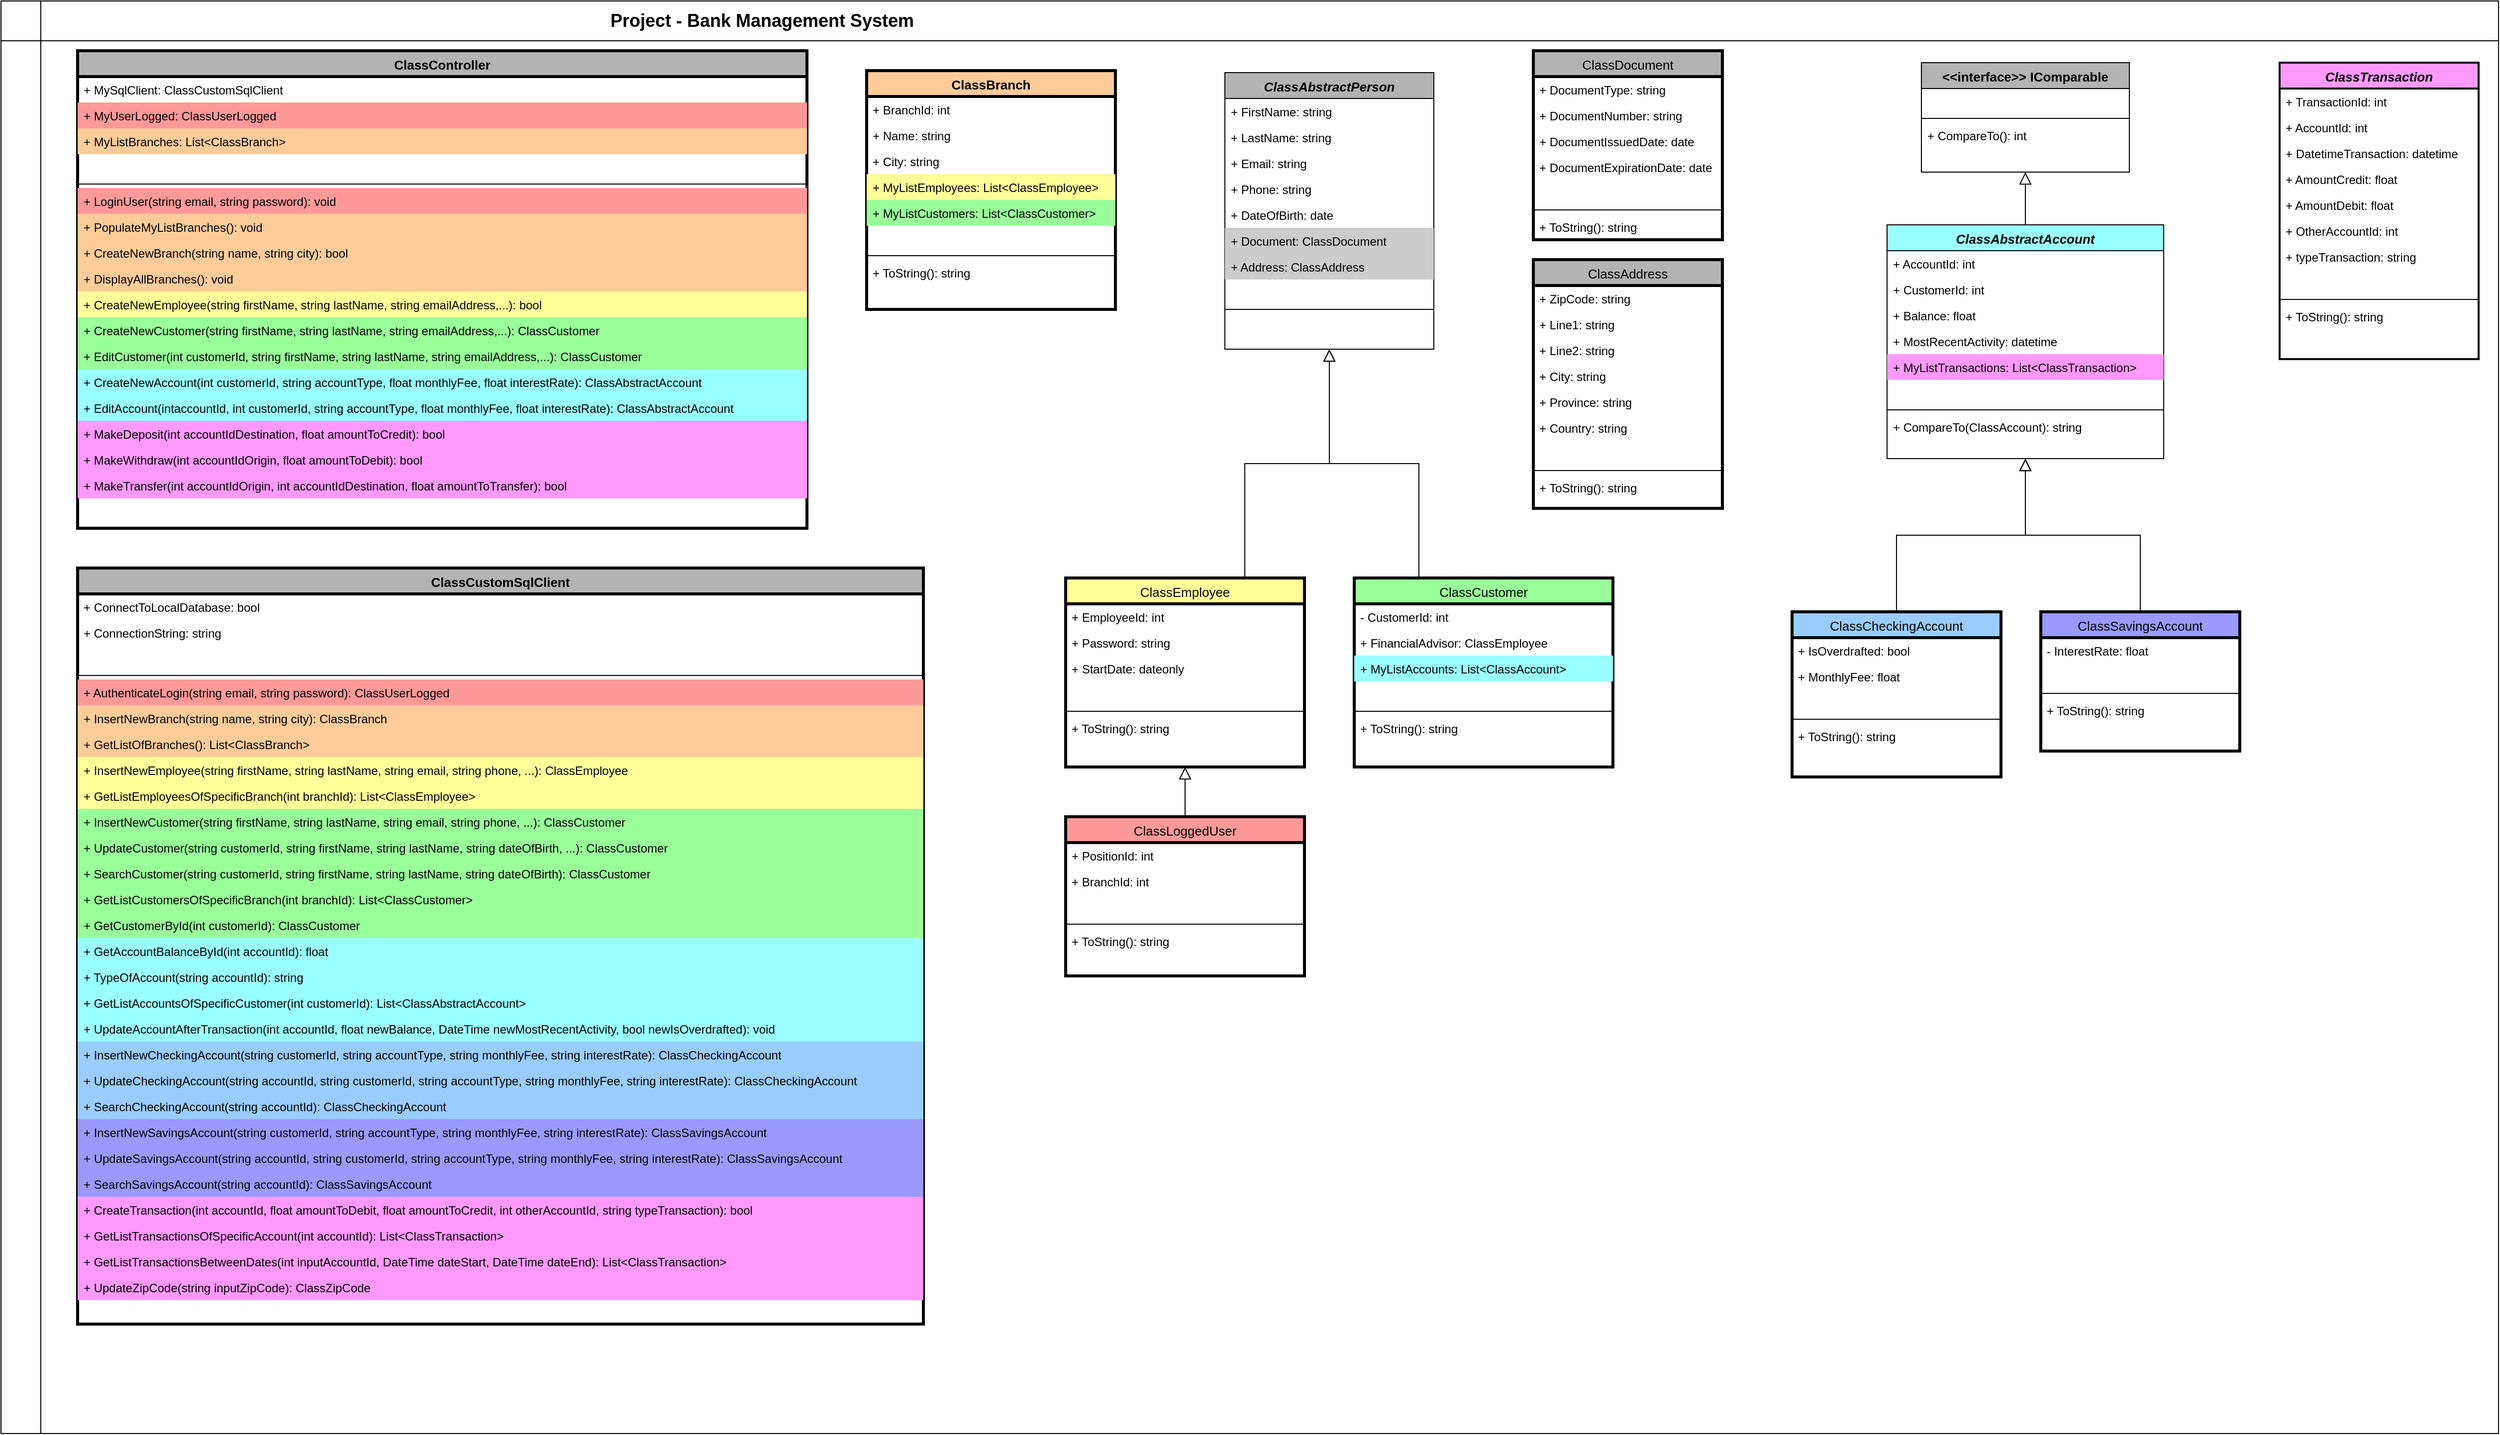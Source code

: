 <mxfile version="21.5.0" type="device">
  <diagram id="C5RBs43oDa-KdzZeNtuy" name="Page-1">
    <mxGraphModel dx="1668" dy="1021" grid="1" gridSize="10" guides="1" tooltips="1" connect="1" arrows="1" fold="1" page="1" pageScale="1" pageWidth="827" pageHeight="1169" math="0" shadow="0">
      <root>
        <mxCell id="WIyWlLk6GJQsqaUBKTNV-0" />
        <mxCell id="WIyWlLk6GJQsqaUBKTNV-1" parent="WIyWlLk6GJQsqaUBKTNV-0" />
        <mxCell id="bWELumP_BHfffEaQlAh1-49" value="" style="shape=internalStorage;whiteSpace=wrap;html=1;backgroundOutline=1;dx=40;dy=40;movable=1;resizable=1;rotatable=1;deletable=1;editable=1;locked=0;connectable=1;" parent="WIyWlLk6GJQsqaUBKTNV-1" vertex="1">
          <mxGeometry x="100" y="60" width="2510" height="1440" as="geometry" />
        </mxCell>
        <mxCell id="bWELumP_BHfffEaQlAh1-0" value="ClassBranch" style="swimlane;fontStyle=1;align=center;verticalAlign=top;childLayout=stackLayout;horizontal=1;startSize=26;horizontalStack=0;resizeParent=1;resizeLast=0;collapsible=1;marginBottom=0;rounded=0;shadow=0;strokeWidth=3;fillColor=#FFCC99;fontSize=13;" parent="WIyWlLk6GJQsqaUBKTNV-1" vertex="1">
          <mxGeometry x="970" y="130" width="250" height="240" as="geometry">
            <mxRectangle x="230" y="140" width="160" height="26" as="alternateBounds" />
          </mxGeometry>
        </mxCell>
        <mxCell id="_OIX7uprU67MnlCqu99Z-2" value="+ BranchId: int" style="text;align=left;verticalAlign=top;spacingLeft=4;spacingRight=4;overflow=hidden;rotatable=0;points=[[0,0.5],[1,0.5]];portConstraint=eastwest;rounded=0;shadow=0;html=0;" parent="bWELumP_BHfffEaQlAh1-0" vertex="1">
          <mxGeometry y="26" width="250" height="26" as="geometry" />
        </mxCell>
        <mxCell id="bWELumP_BHfffEaQlAh1-7" value="+ Name: string" style="text;align=left;verticalAlign=top;spacingLeft=4;spacingRight=4;overflow=hidden;rotatable=0;points=[[0,0.5],[1,0.5]];portConstraint=eastwest;rounded=0;shadow=0;html=0;" parent="bWELumP_BHfffEaQlAh1-0" vertex="1">
          <mxGeometry y="52" width="250" height="26" as="geometry" />
        </mxCell>
        <mxCell id="bWELumP_BHfffEaQlAh1-3" value="+ City: string" style="text;align=left;verticalAlign=top;spacingLeft=4;spacingRight=4;overflow=hidden;rotatable=0;points=[[0,0.5],[1,0.5]];portConstraint=eastwest;rounded=0;shadow=0;html=0;" parent="bWELumP_BHfffEaQlAh1-0" vertex="1">
          <mxGeometry y="78" width="250" height="26" as="geometry" />
        </mxCell>
        <mxCell id="bWELumP_BHfffEaQlAh1-2" value="+ MyListEmployees: List&lt;ClassEmployee&gt;" style="text;align=left;verticalAlign=top;spacingLeft=4;spacingRight=4;overflow=hidden;rotatable=0;points=[[0,0.5],[1,0.5]];portConstraint=eastwest;rounded=0;shadow=0;html=0;fillColor=#FFFF99;" parent="bWELumP_BHfffEaQlAh1-0" vertex="1">
          <mxGeometry y="104" width="250" height="26" as="geometry" />
        </mxCell>
        <mxCell id="bWELumP_BHfffEaQlAh1-1" value="+ MyListCustomers: List&lt;ClassCustomer&gt;" style="text;align=left;verticalAlign=top;spacingLeft=4;spacingRight=4;overflow=hidden;rotatable=0;points=[[0,0.5],[1,0.5]];portConstraint=eastwest;fillColor=#99FF99;" parent="bWELumP_BHfffEaQlAh1-0" vertex="1">
          <mxGeometry y="130" width="250" height="26" as="geometry" />
        </mxCell>
        <mxCell id="j_w2-yclpcb8d9SSP0bC-12" value=" " style="text;align=left;verticalAlign=top;spacingLeft=4;spacingRight=4;overflow=hidden;rotatable=0;points=[[0,0.5],[1,0.5]];portConstraint=eastwest;rounded=0;shadow=0;html=0;" vertex="1" parent="bWELumP_BHfffEaQlAh1-0">
          <mxGeometry y="156" width="250" height="26" as="geometry" />
        </mxCell>
        <mxCell id="bWELumP_BHfffEaQlAh1-4" value="" style="line;html=1;strokeWidth=1;align=left;verticalAlign=middle;spacingTop=-1;spacingLeft=3;spacingRight=3;rotatable=0;labelPosition=right;points=[];portConstraint=eastwest;" parent="bWELumP_BHfffEaQlAh1-0" vertex="1">
          <mxGeometry y="182" width="250" height="8" as="geometry" />
        </mxCell>
        <mxCell id="bWELumP_BHfffEaQlAh1-11" value="+ ToString(): string" style="text;align=left;verticalAlign=top;spacingLeft=4;spacingRight=4;overflow=hidden;rotatable=0;points=[[0,0.5],[1,0.5]];portConstraint=eastwest;" parent="bWELumP_BHfffEaQlAh1-0" vertex="1">
          <mxGeometry y="190" width="250" height="26" as="geometry" />
        </mxCell>
        <mxCell id="bWELumP_BHfffEaQlAh1-12" value="ClassAbstractPerson" style="swimlane;fontStyle=3;align=center;verticalAlign=top;childLayout=stackLayout;horizontal=1;startSize=26;horizontalStack=0;resizeParent=1;resizeLast=0;collapsible=1;marginBottom=0;rounded=0;shadow=0;strokeWidth=1;fillColor=#B3B3B3;fontSize=13;" parent="WIyWlLk6GJQsqaUBKTNV-1" vertex="1">
          <mxGeometry x="1330" y="132" width="210" height="278" as="geometry">
            <mxRectangle x="230" y="140" width="160" height="26" as="alternateBounds" />
          </mxGeometry>
        </mxCell>
        <mxCell id="SCwp3JF2IgFrRKz5RJRV-0" value="+ FirstName: string" style="text;align=left;verticalAlign=top;spacingLeft=4;spacingRight=4;overflow=hidden;rotatable=0;points=[[0,0.5],[1,0.5]];portConstraint=eastwest;rounded=0;shadow=0;html=0;" parent="bWELumP_BHfffEaQlAh1-12" vertex="1">
          <mxGeometry y="26" width="210" height="26" as="geometry" />
        </mxCell>
        <mxCell id="SCwp3JF2IgFrRKz5RJRV-1" value="+ LastName: string" style="text;align=left;verticalAlign=top;spacingLeft=4;spacingRight=4;overflow=hidden;rotatable=0;points=[[0,0.5],[1,0.5]];portConstraint=eastwest;rounded=0;shadow=0;html=0;" parent="bWELumP_BHfffEaQlAh1-12" vertex="1">
          <mxGeometry y="52" width="210" height="26" as="geometry" />
        </mxCell>
        <mxCell id="IxDawxTMTsxduQkfH4O1-29" value="+ Email: string" style="text;align=left;verticalAlign=top;spacingLeft=4;spacingRight=4;overflow=hidden;rotatable=0;points=[[0,0.5],[1,0.5]];portConstraint=eastwest;rounded=0;shadow=0;html=0;" parent="bWELumP_BHfffEaQlAh1-12" vertex="1">
          <mxGeometry y="78" width="210" height="26" as="geometry" />
        </mxCell>
        <mxCell id="SCwp3JF2IgFrRKz5RJRV-6" value="+ Phone: string" style="text;align=left;verticalAlign=top;spacingLeft=4;spacingRight=4;overflow=hidden;rotatable=0;points=[[0,0.5],[1,0.5]];portConstraint=eastwest;rounded=0;shadow=0;html=0;" parent="bWELumP_BHfffEaQlAh1-12" vertex="1">
          <mxGeometry y="104" width="210" height="26" as="geometry" />
        </mxCell>
        <mxCell id="SCwp3JF2IgFrRKz5RJRV-3" value="+ DateOfBirth: date" style="text;align=left;verticalAlign=top;spacingLeft=4;spacingRight=4;overflow=hidden;rotatable=0;points=[[0,0.5],[1,0.5]];portConstraint=eastwest;rounded=0;shadow=0;html=0;" parent="bWELumP_BHfffEaQlAh1-12" vertex="1">
          <mxGeometry y="130" width="210" height="26" as="geometry" />
        </mxCell>
        <mxCell id="SCwp3JF2IgFrRKz5RJRV-2" value="+ Document: ClassDocument" style="text;align=left;verticalAlign=top;spacingLeft=4;spacingRight=4;overflow=hidden;rotatable=0;points=[[0,0.5],[1,0.5]];portConstraint=eastwest;rounded=0;shadow=0;html=0;fillColor=#CCCCCC;" parent="bWELumP_BHfffEaQlAh1-12" vertex="1">
          <mxGeometry y="156" width="210" height="26" as="geometry" />
        </mxCell>
        <mxCell id="SCwp3JF2IgFrRKz5RJRV-4" value="+ Address: ClassAddress" style="text;align=left;verticalAlign=top;spacingLeft=4;spacingRight=4;overflow=hidden;rotatable=0;points=[[0,0.5],[1,0.5]];portConstraint=eastwest;rounded=0;shadow=0;html=0;fillColor=#CCCCCC;" parent="bWELumP_BHfffEaQlAh1-12" vertex="1">
          <mxGeometry y="182" width="210" height="26" as="geometry" />
        </mxCell>
        <mxCell id="j_w2-yclpcb8d9SSP0bC-13" value=" " style="text;align=left;verticalAlign=top;spacingLeft=4;spacingRight=4;overflow=hidden;rotatable=0;points=[[0,0.5],[1,0.5]];portConstraint=eastwest;rounded=0;shadow=0;html=0;" vertex="1" parent="bWELumP_BHfffEaQlAh1-12">
          <mxGeometry y="208" width="210" height="26" as="geometry" />
        </mxCell>
        <mxCell id="bWELumP_BHfffEaQlAh1-17" value="" style="line;html=1;strokeWidth=1;align=left;verticalAlign=middle;spacingTop=-1;spacingLeft=3;spacingRight=3;rotatable=0;labelPosition=right;points=[];portConstraint=eastwest;" parent="bWELumP_BHfffEaQlAh1-12" vertex="1">
          <mxGeometry y="234" width="210" height="8" as="geometry" />
        </mxCell>
        <mxCell id="bWELumP_BHfffEaQlAh1-23" value="ClassController" style="swimlane;fontStyle=1;align=center;verticalAlign=top;childLayout=stackLayout;horizontal=1;startSize=26;horizontalStack=0;resizeParent=1;resizeLast=0;collapsible=1;marginBottom=0;rounded=0;shadow=0;strokeWidth=3;fillColor=#B3B3B3;fontSize=13;" parent="WIyWlLk6GJQsqaUBKTNV-1" vertex="1">
          <mxGeometry x="177" y="110" width="733" height="480" as="geometry">
            <mxRectangle x="230" y="140" width="160" height="26" as="alternateBounds" />
          </mxGeometry>
        </mxCell>
        <mxCell id="IxDawxTMTsxduQkfH4O1-27" value="+ MySqlClient: ClassCustomSqlClient " style="text;align=left;verticalAlign=top;spacingLeft=4;spacingRight=4;overflow=hidden;rotatable=0;points=[[0,0.5],[1,0.5]];portConstraint=eastwest;rounded=0;shadow=0;html=0;" parent="bWELumP_BHfffEaQlAh1-23" vertex="1">
          <mxGeometry y="26" width="733" height="26" as="geometry" />
        </mxCell>
        <mxCell id="P_RWplNVgwr7PQFw1oM7-15" value="+ MyUserLogged: ClassUserLogged" style="text;align=left;verticalAlign=top;spacingLeft=4;spacingRight=4;overflow=hidden;rotatable=0;points=[[0,0.5],[1,0.5]];portConstraint=eastwest;rounded=0;shadow=0;html=0;fillColor=#FF9999;" parent="bWELumP_BHfffEaQlAh1-23" vertex="1">
          <mxGeometry y="52" width="733" height="26" as="geometry" />
        </mxCell>
        <mxCell id="bWELumP_BHfffEaQlAh1-25" value="+ MyListBranches: List&lt;ClassBranch&gt;" style="text;align=left;verticalAlign=top;spacingLeft=4;spacingRight=4;overflow=hidden;rotatable=0;points=[[0,0.5],[1,0.5]];portConstraint=eastwest;rounded=0;shadow=0;html=0;fillColor=#FFCC99;" parent="bWELumP_BHfffEaQlAh1-23" vertex="1">
          <mxGeometry y="78" width="733" height="26" as="geometry" />
        </mxCell>
        <mxCell id="j_w2-yclpcb8d9SSP0bC-10" value=" " style="text;align=left;verticalAlign=top;spacingLeft=4;spacingRight=4;overflow=hidden;rotatable=0;points=[[0,0.5],[1,0.5]];portConstraint=eastwest;rounded=0;shadow=0;html=0;" vertex="1" parent="bWELumP_BHfffEaQlAh1-23">
          <mxGeometry y="104" width="733" height="26" as="geometry" />
        </mxCell>
        <mxCell id="bWELumP_BHfffEaQlAh1-26" value="" style="line;html=1;strokeWidth=1;align=left;verticalAlign=middle;spacingTop=-1;spacingLeft=3;spacingRight=3;rotatable=0;labelPosition=right;points=[];portConstraint=eastwest;" parent="bWELumP_BHfffEaQlAh1-23" vertex="1">
          <mxGeometry y="130" width="733" height="8" as="geometry" />
        </mxCell>
        <mxCell id="P_RWplNVgwr7PQFw1oM7-16" value="+ LoginUser(string email, string password): void" style="text;align=left;verticalAlign=top;spacingLeft=4;spacingRight=4;overflow=hidden;rotatable=0;points=[[0,0.5],[1,0.5]];portConstraint=eastwest;rounded=0;shadow=0;html=0;fillColor=#FF9999;" parent="bWELumP_BHfffEaQlAh1-23" vertex="1">
          <mxGeometry y="138" width="733" height="26" as="geometry" />
        </mxCell>
        <mxCell id="tEGWV4L5k7gkgiE-7W8W-2" value="+ PopulateMyListBranches(): void" style="text;align=left;verticalAlign=top;spacingLeft=4;spacingRight=4;overflow=hidden;rotatable=0;points=[[0,0.5],[1,0.5]];portConstraint=eastwest;rounded=0;shadow=0;html=0;fillColor=#FFCC99;" parent="bWELumP_BHfffEaQlAh1-23" vertex="1">
          <mxGeometry y="164" width="733" height="26" as="geometry" />
        </mxCell>
        <mxCell id="7AFvBBdns0E0zydLUYi4-0" value="+ CreateNewBranch(string name, string city): bool" style="text;align=left;verticalAlign=top;spacingLeft=4;spacingRight=4;overflow=hidden;rotatable=0;points=[[0,0.5],[1,0.5]];portConstraint=eastwest;rounded=0;shadow=0;html=0;fillColor=#FFCC99;" parent="bWELumP_BHfffEaQlAh1-23" vertex="1">
          <mxGeometry y="190" width="733" height="26" as="geometry" />
        </mxCell>
        <mxCell id="P_RWplNVgwr7PQFw1oM7-17" value="+ DisplayAllBranches(): void" style="text;align=left;verticalAlign=top;spacingLeft=4;spacingRight=4;overflow=hidden;rotatable=0;points=[[0,0.5],[1,0.5]];portConstraint=eastwest;rounded=0;shadow=0;html=0;fillColor=#FFCC99;" parent="bWELumP_BHfffEaQlAh1-23" vertex="1">
          <mxGeometry y="216" width="733" height="26" as="geometry" />
        </mxCell>
        <mxCell id="j_w2-yclpcb8d9SSP0bC-6" value="+ CreateNewEmployee(string firstName, string lastName, string emailAddress,...): bool" style="text;align=left;verticalAlign=top;spacingLeft=4;spacingRight=4;overflow=hidden;rotatable=0;points=[[0,0.5],[1,0.5]];portConstraint=eastwest;rounded=0;shadow=0;html=0;fillColor=#FFFF99;" vertex="1" parent="bWELumP_BHfffEaQlAh1-23">
          <mxGeometry y="242" width="733" height="26" as="geometry" />
        </mxCell>
        <mxCell id="j_w2-yclpcb8d9SSP0bC-7" value="+ CreateNewCustomer(string firstName, string lastName, string emailAddress,...): ClassCustomer" style="text;align=left;verticalAlign=top;spacingLeft=4;spacingRight=4;overflow=hidden;rotatable=0;points=[[0,0.5],[1,0.5]];portConstraint=eastwest;rounded=0;shadow=0;html=0;fillColor=#99FF99;" vertex="1" parent="bWELumP_BHfffEaQlAh1-23">
          <mxGeometry y="268" width="733" height="26" as="geometry" />
        </mxCell>
        <mxCell id="j_w2-yclpcb8d9SSP0bC-8" value="+ EditCustomer(int customerId, string firstName, string lastName, string emailAddress,...): ClassCustomer" style="text;align=left;verticalAlign=top;spacingLeft=4;spacingRight=4;overflow=hidden;rotatable=0;points=[[0,0.5],[1,0.5]];portConstraint=eastwest;rounded=0;shadow=0;html=0;fillColor=#99FF99;" vertex="1" parent="bWELumP_BHfffEaQlAh1-23">
          <mxGeometry y="294" width="733" height="26" as="geometry" />
        </mxCell>
        <mxCell id="j_w2-yclpcb8d9SSP0bC-1" value="+ CreateNewAccount(int customerId, string accountType, float monthlyFee, float interestRate): ClassAbstractAccount" style="text;align=left;verticalAlign=top;spacingLeft=4;spacingRight=4;overflow=hidden;rotatable=0;points=[[0,0.5],[1,0.5]];portConstraint=eastwest;rounded=0;shadow=0;html=0;fillColor=#99FFFF;" vertex="1" parent="bWELumP_BHfffEaQlAh1-23">
          <mxGeometry y="320" width="733" height="26" as="geometry" />
        </mxCell>
        <mxCell id="j_w2-yclpcb8d9SSP0bC-9" value="+ EditAccount(intaccountId, int customerId, string accountType, float monthlyFee, float interestRate): ClassAbstractAccount" style="text;align=left;verticalAlign=top;spacingLeft=4;spacingRight=4;overflow=hidden;rotatable=0;points=[[0,0.5],[1,0.5]];portConstraint=eastwest;rounded=0;shadow=0;html=0;fillColor=#99FFFF;" vertex="1" parent="bWELumP_BHfffEaQlAh1-23">
          <mxGeometry y="346" width="733" height="26" as="geometry" />
        </mxCell>
        <mxCell id="P_RWplNVgwr7PQFw1oM7-18" value="+ MakeDeposit(int accountIdDestination, float amountToCredit): bool" style="text;align=left;verticalAlign=top;spacingLeft=4;spacingRight=4;overflow=hidden;rotatable=0;points=[[0,0.5],[1,0.5]];portConstraint=eastwest;rounded=0;shadow=0;html=0;fillColor=#FF99FF;" parent="bWELumP_BHfffEaQlAh1-23" vertex="1">
          <mxGeometry y="372" width="733" height="26" as="geometry" />
        </mxCell>
        <mxCell id="P_RWplNVgwr7PQFw1oM7-19" value="+ MakeWithdraw(int accountIdOrigin, float amountToDebit): bool" style="text;align=left;verticalAlign=top;spacingLeft=4;spacingRight=4;overflow=hidden;rotatable=0;points=[[0,0.5],[1,0.5]];portConstraint=eastwest;rounded=0;shadow=0;html=0;fillColor=#FF99FF;" parent="bWELumP_BHfffEaQlAh1-23" vertex="1">
          <mxGeometry y="398" width="733" height="26" as="geometry" />
        </mxCell>
        <mxCell id="P_RWplNVgwr7PQFw1oM7-20" value="+ MakeTransfer(int accountIdOrigin, int accountIdDestination, float amountToTransfer): bool" style="text;align=left;verticalAlign=top;spacingLeft=4;spacingRight=4;overflow=hidden;rotatable=0;points=[[0,0.5],[1,0.5]];portConstraint=eastwest;rounded=0;shadow=0;html=0;fillColor=#FF99FF;" parent="bWELumP_BHfffEaQlAh1-23" vertex="1">
          <mxGeometry y="424" width="733" height="26" as="geometry" />
        </mxCell>
        <mxCell id="bWELumP_BHfffEaQlAh1-38" value="ClassCustomer" style="swimlane;fontStyle=0;align=center;verticalAlign=top;childLayout=stackLayout;horizontal=1;startSize=26;horizontalStack=0;resizeParent=1;resizeLast=0;collapsible=1;marginBottom=0;rounded=0;shadow=0;strokeWidth=3;fillColor=#99FF99;fontSize=13;" parent="WIyWlLk6GJQsqaUBKTNV-1" vertex="1">
          <mxGeometry x="1460" y="640" width="260" height="190" as="geometry">
            <mxRectangle x="130" y="380" width="160" height="26" as="alternateBounds" />
          </mxGeometry>
        </mxCell>
        <mxCell id="bWELumP_BHfffEaQlAh1-40" value="- CustomerId: int" style="text;align=left;verticalAlign=top;spacingLeft=4;spacingRight=4;overflow=hidden;rotatable=0;points=[[0,0.5],[1,0.5]];portConstraint=eastwest;rounded=0;shadow=0;html=0;" parent="bWELumP_BHfffEaQlAh1-38" vertex="1">
          <mxGeometry y="26" width="260" height="26" as="geometry" />
        </mxCell>
        <mxCell id="IxDawxTMTsxduQkfH4O1-41" value="+ FinancialAdvisor: ClassEmployee" style="text;align=left;verticalAlign=top;spacingLeft=4;spacingRight=4;overflow=hidden;rotatable=0;points=[[0,0.5],[1,0.5]];portConstraint=eastwest;rounded=0;shadow=0;html=0;" parent="bWELumP_BHfffEaQlAh1-38" vertex="1">
          <mxGeometry y="52" width="260" height="26" as="geometry" />
        </mxCell>
        <mxCell id="IxDawxTMTsxduQkfH4O1-26" value="+ MyListAccounts: List&lt;ClassAccount&gt;" style="text;align=left;verticalAlign=top;spacingLeft=4;spacingRight=4;overflow=hidden;rotatable=0;points=[[0,0.5],[1,0.5]];portConstraint=eastwest;rounded=0;shadow=0;html=0;fillColor=#99FFFF;" parent="bWELumP_BHfffEaQlAh1-38" vertex="1">
          <mxGeometry y="78" width="260" height="26" as="geometry" />
        </mxCell>
        <mxCell id="j_w2-yclpcb8d9SSP0bC-16" value=" " style="text;align=left;verticalAlign=top;spacingLeft=4;spacingRight=4;overflow=hidden;rotatable=0;points=[[0,0.5],[1,0.5]];portConstraint=eastwest;rounded=0;shadow=0;html=0;" vertex="1" parent="bWELumP_BHfffEaQlAh1-38">
          <mxGeometry y="104" width="260" height="26" as="geometry" />
        </mxCell>
        <mxCell id="bWELumP_BHfffEaQlAh1-41" value="" style="line;html=1;strokeWidth=1;align=left;verticalAlign=middle;spacingTop=-1;spacingLeft=3;spacingRight=3;rotatable=0;labelPosition=right;points=[];portConstraint=eastwest;" parent="bWELumP_BHfffEaQlAh1-38" vertex="1">
          <mxGeometry y="130" width="260" height="8" as="geometry" />
        </mxCell>
        <mxCell id="_OIX7uprU67MnlCqu99Z-14" value="+ ToString(): string" style="text;align=left;verticalAlign=top;spacingLeft=4;spacingRight=4;overflow=hidden;rotatable=0;points=[[0,0.5],[1,0.5]];portConstraint=eastwest;" parent="bWELumP_BHfffEaQlAh1-38" vertex="1">
          <mxGeometry y="138" width="260" height="26" as="geometry" />
        </mxCell>
        <mxCell id="bWELumP_BHfffEaQlAh1-44" value="" style="endArrow=block;endSize=10;endFill=0;shadow=0;strokeWidth=1;rounded=0;edgeStyle=elbowEdgeStyle;elbow=vertical;exitX=0.25;exitY=0;exitDx=0;exitDy=0;" parent="WIyWlLk6GJQsqaUBKTNV-1" source="bWELumP_BHfffEaQlAh1-38" target="bWELumP_BHfffEaQlAh1-12" edge="1">
          <mxGeometry width="160" relative="1" as="geometry">
            <mxPoint x="1200" y="261" as="sourcePoint" />
            <mxPoint x="1315" y="440" as="targetPoint" />
          </mxGeometry>
        </mxCell>
        <mxCell id="bWELumP_BHfffEaQlAh1-45" value="ClassEmployee" style="swimlane;fontStyle=0;align=center;verticalAlign=top;childLayout=stackLayout;horizontal=1;startSize=26;horizontalStack=0;resizeParent=1;resizeLast=0;collapsible=1;marginBottom=0;rounded=0;shadow=0;strokeWidth=3;fillColor=#FFFF99;fontSize=13;" parent="WIyWlLk6GJQsqaUBKTNV-1" vertex="1">
          <mxGeometry x="1170" y="640" width="240" height="190" as="geometry">
            <mxRectangle x="340" y="380" width="170" height="26" as="alternateBounds" />
          </mxGeometry>
        </mxCell>
        <mxCell id="bWELumP_BHfffEaQlAh1-46" value="+ EmployeeId: int" style="text;align=left;verticalAlign=top;spacingLeft=4;spacingRight=4;overflow=hidden;rotatable=0;points=[[0,0.5],[1,0.5]];portConstraint=eastwest;" parent="bWELumP_BHfffEaQlAh1-45" vertex="1">
          <mxGeometry y="26" width="240" height="26" as="geometry" />
        </mxCell>
        <mxCell id="IxDawxTMTsxduQkfH4O1-28" value="+ Password: string" style="text;align=left;verticalAlign=top;spacingLeft=4;spacingRight=4;overflow=hidden;rotatable=0;points=[[0,0.5],[1,0.5]];portConstraint=eastwest;rounded=0;shadow=0;html=0;" parent="bWELumP_BHfffEaQlAh1-45" vertex="1">
          <mxGeometry y="52" width="240" height="26" as="geometry" />
        </mxCell>
        <mxCell id="IxDawxTMTsxduQkfH4O1-1" value="+ StartDate: dateonly" style="text;align=left;verticalAlign=top;spacingLeft=4;spacingRight=4;overflow=hidden;rotatable=0;points=[[0,0.5],[1,0.5]];portConstraint=eastwest;" parent="bWELumP_BHfffEaQlAh1-45" vertex="1">
          <mxGeometry y="78" width="240" height="26" as="geometry" />
        </mxCell>
        <mxCell id="j_w2-yclpcb8d9SSP0bC-14" value=" " style="text;align=left;verticalAlign=top;spacingLeft=4;spacingRight=4;overflow=hidden;rotatable=0;points=[[0,0.5],[1,0.5]];portConstraint=eastwest;" vertex="1" parent="bWELumP_BHfffEaQlAh1-45">
          <mxGeometry y="104" width="240" height="26" as="geometry" />
        </mxCell>
        <mxCell id="bWELumP_BHfffEaQlAh1-47" value="" style="line;html=1;strokeWidth=1;align=left;verticalAlign=middle;spacingTop=-1;spacingLeft=3;spacingRight=3;rotatable=0;labelPosition=right;points=[];portConstraint=eastwest;" parent="bWELumP_BHfffEaQlAh1-45" vertex="1">
          <mxGeometry y="130" width="240" height="8" as="geometry" />
        </mxCell>
        <mxCell id="_OIX7uprU67MnlCqu99Z-16" value="+ ToString(): string" style="text;align=left;verticalAlign=top;spacingLeft=4;spacingRight=4;overflow=hidden;rotatable=0;points=[[0,0.5],[1,0.5]];portConstraint=eastwest;" parent="bWELumP_BHfffEaQlAh1-45" vertex="1">
          <mxGeometry y="138" width="240" height="26" as="geometry" />
        </mxCell>
        <mxCell id="bWELumP_BHfffEaQlAh1-48" value="" style="endArrow=block;endSize=10;endFill=0;shadow=0;strokeWidth=1;rounded=0;edgeStyle=elbowEdgeStyle;elbow=vertical;exitX=0.75;exitY=0;exitDx=0;exitDy=0;" parent="WIyWlLk6GJQsqaUBKTNV-1" source="bWELumP_BHfffEaQlAh1-45" target="bWELumP_BHfffEaQlAh1-12" edge="1">
          <mxGeometry width="160" relative="1" as="geometry">
            <mxPoint x="1210" y="431" as="sourcePoint" />
            <mxPoint x="1315" y="440" as="targetPoint" />
          </mxGeometry>
        </mxCell>
        <mxCell id="_OIX7uprU67MnlCqu99Z-0" value="&lt;b style=&quot;&quot;&gt;&lt;font style=&quot;font-size: 18px;&quot;&gt;Project - Bank Management System&lt;/font&gt;&lt;/b&gt;" style="text;strokeColor=none;align=center;fillColor=none;html=1;verticalAlign=middle;whiteSpace=wrap;rounded=0;fontSize=16;" parent="WIyWlLk6GJQsqaUBKTNV-1" vertex="1">
          <mxGeometry x="670" y="70" width="390" height="20" as="geometry" />
        </mxCell>
        <mxCell id="IxDawxTMTsxduQkfH4O1-3" value="ClassAbstractAccount" style="swimlane;fontStyle=3;align=center;verticalAlign=top;childLayout=stackLayout;horizontal=1;startSize=26;horizontalStack=0;resizeParent=1;resizeLast=0;collapsible=1;marginBottom=0;rounded=0;shadow=0;strokeWidth=1;fillColor=#99FFFF;fontSize=13;" parent="WIyWlLk6GJQsqaUBKTNV-1" vertex="1">
          <mxGeometry x="1995.5" y="285" width="278" height="235" as="geometry">
            <mxRectangle x="230" y="140" width="160" height="26" as="alternateBounds" />
          </mxGeometry>
        </mxCell>
        <mxCell id="IxDawxTMTsxduQkfH4O1-4" value="+ AccountId: int" style="text;align=left;verticalAlign=top;spacingLeft=4;spacingRight=4;overflow=hidden;rotatable=0;points=[[0,0.5],[1,0.5]];portConstraint=eastwest;" parent="IxDawxTMTsxduQkfH4O1-3" vertex="1">
          <mxGeometry y="26" width="278" height="26" as="geometry" />
        </mxCell>
        <mxCell id="P_RWplNVgwr7PQFw1oM7-4" value="+ CustomerId: int" style="text;align=left;verticalAlign=top;spacingLeft=4;spacingRight=4;overflow=hidden;rotatable=0;points=[[0,0.5],[1,0.5]];portConstraint=eastwest;" parent="IxDawxTMTsxduQkfH4O1-3" vertex="1">
          <mxGeometry y="52" width="278" height="26" as="geometry" />
        </mxCell>
        <mxCell id="IxDawxTMTsxduQkfH4O1-5" value="+ Balance: float" style="text;align=left;verticalAlign=top;spacingLeft=4;spacingRight=4;overflow=hidden;rotatable=0;points=[[0,0.5],[1,0.5]];portConstraint=eastwest;rounded=0;shadow=0;html=0;" parent="IxDawxTMTsxduQkfH4O1-3" vertex="1">
          <mxGeometry y="78" width="278" height="26" as="geometry" />
        </mxCell>
        <mxCell id="IxDawxTMTsxduQkfH4O1-6" value="+ MostRecentActivity: datetime" style="text;align=left;verticalAlign=top;spacingLeft=4;spacingRight=4;overflow=hidden;rotatable=0;points=[[0,0.5],[1,0.5]];portConstraint=eastwest;rounded=0;shadow=0;html=0;" parent="IxDawxTMTsxduQkfH4O1-3" vertex="1">
          <mxGeometry y="104" width="278" height="26" as="geometry" />
        </mxCell>
        <mxCell id="IxDawxTMTsxduQkfH4O1-67" value="+ MyListTransactions: List&lt;ClassTransaction&gt;" style="text;align=left;verticalAlign=top;spacingLeft=4;spacingRight=4;overflow=hidden;rotatable=0;points=[[0,0.5],[1,0.5]];portConstraint=eastwest;rounded=0;shadow=0;html=0;fillColor=#FF99FF;" parent="IxDawxTMTsxduQkfH4O1-3" vertex="1">
          <mxGeometry y="130" width="278" height="26" as="geometry" />
        </mxCell>
        <mxCell id="j_w2-yclpcb8d9SSP0bC-19" value=" " style="text;align=left;verticalAlign=top;spacingLeft=4;spacingRight=4;overflow=hidden;rotatable=0;points=[[0,0.5],[1,0.5]];portConstraint=eastwest;rounded=0;shadow=0;html=0;" vertex="1" parent="IxDawxTMTsxduQkfH4O1-3">
          <mxGeometry y="156" width="278" height="26" as="geometry" />
        </mxCell>
        <mxCell id="IxDawxTMTsxduQkfH4O1-7" value="" style="line;html=1;strokeWidth=1;align=left;verticalAlign=middle;spacingTop=-1;spacingLeft=3;spacingRight=3;rotatable=0;labelPosition=right;points=[];portConstraint=eastwest;" parent="IxDawxTMTsxduQkfH4O1-3" vertex="1">
          <mxGeometry y="182" width="278" height="8" as="geometry" />
        </mxCell>
        <mxCell id="IxDawxTMTsxduQkfH4O1-8" value="+ CompareTo(ClassAccount): string" style="text;align=left;verticalAlign=top;spacingLeft=4;spacingRight=4;overflow=hidden;rotatable=0;points=[[0,0.5],[1,0.5]];portConstraint=eastwest;" parent="IxDawxTMTsxduQkfH4O1-3" vertex="1">
          <mxGeometry y="190" width="278" height="26" as="geometry" />
        </mxCell>
        <mxCell id="IxDawxTMTsxduQkfH4O1-9" value="ClassCheckingAccount" style="swimlane;fontStyle=0;align=center;verticalAlign=top;childLayout=stackLayout;horizontal=1;startSize=26;horizontalStack=0;resizeParent=1;resizeLast=0;collapsible=1;marginBottom=0;rounded=0;shadow=0;strokeWidth=3;fillColor=#99CCFF;fontSize=13;" parent="WIyWlLk6GJQsqaUBKTNV-1" vertex="1">
          <mxGeometry x="1900" y="674" width="210" height="166" as="geometry">
            <mxRectangle x="130" y="380" width="160" height="26" as="alternateBounds" />
          </mxGeometry>
        </mxCell>
        <mxCell id="IxDawxTMTsxduQkfH4O1-10" value="+ IsOverdrafted: bool" style="text;align=left;verticalAlign=top;spacingLeft=4;spacingRight=4;overflow=hidden;rotatable=0;points=[[0,0.5],[1,0.5]];portConstraint=eastwest;rounded=0;shadow=0;html=0;" parent="IxDawxTMTsxduQkfH4O1-9" vertex="1">
          <mxGeometry y="26" width="210" height="26" as="geometry" />
        </mxCell>
        <mxCell id="P_RWplNVgwr7PQFw1oM7-3" value="+ MonthlyFee: float" style="text;align=left;verticalAlign=top;spacingLeft=4;spacingRight=4;overflow=hidden;rotatable=0;points=[[0,0.5],[1,0.5]];portConstraint=eastwest;rounded=0;shadow=0;html=0;" parent="IxDawxTMTsxduQkfH4O1-9" vertex="1">
          <mxGeometry y="52" width="210" height="26" as="geometry" />
        </mxCell>
        <mxCell id="j_w2-yclpcb8d9SSP0bC-20" value=" " style="text;align=left;verticalAlign=top;spacingLeft=4;spacingRight=4;overflow=hidden;rotatable=0;points=[[0,0.5],[1,0.5]];portConstraint=eastwest;rounded=0;shadow=0;html=0;" vertex="1" parent="IxDawxTMTsxduQkfH4O1-9">
          <mxGeometry y="78" width="210" height="26" as="geometry" />
        </mxCell>
        <mxCell id="IxDawxTMTsxduQkfH4O1-11" value="" style="line;html=1;strokeWidth=1;align=left;verticalAlign=middle;spacingTop=-1;spacingLeft=3;spacingRight=3;rotatable=0;labelPosition=right;points=[];portConstraint=eastwest;" parent="IxDawxTMTsxduQkfH4O1-9" vertex="1">
          <mxGeometry y="104" width="210" height="8" as="geometry" />
        </mxCell>
        <mxCell id="IxDawxTMTsxduQkfH4O1-71" value="+ ToString(): string" style="text;align=left;verticalAlign=top;spacingLeft=4;spacingRight=4;overflow=hidden;rotatable=0;points=[[0,0.5],[1,0.5]];portConstraint=eastwest;" parent="IxDawxTMTsxduQkfH4O1-9" vertex="1">
          <mxGeometry y="112" width="210" height="26" as="geometry" />
        </mxCell>
        <mxCell id="IxDawxTMTsxduQkfH4O1-13" value="" style="endArrow=block;endSize=10;endFill=0;shadow=0;strokeWidth=1;rounded=0;edgeStyle=elbowEdgeStyle;elbow=vertical;entryX=0.5;entryY=1;entryDx=0;entryDy=0;" parent="WIyWlLk6GJQsqaUBKTNV-1" source="IxDawxTMTsxduQkfH4O1-9" target="IxDawxTMTsxduQkfH4O1-3" edge="1">
          <mxGeometry width="160" relative="1" as="geometry">
            <mxPoint x="1752" y="369" as="sourcePoint" />
            <mxPoint x="1872" y="494" as="targetPoint" />
          </mxGeometry>
        </mxCell>
        <mxCell id="IxDawxTMTsxduQkfH4O1-14" value="ClassSavingsAccount" style="swimlane;fontStyle=0;align=center;verticalAlign=top;childLayout=stackLayout;horizontal=1;startSize=26;horizontalStack=0;resizeParent=1;resizeLast=0;collapsible=1;marginBottom=0;rounded=0;shadow=0;strokeWidth=3;fillColor=#9999FF;fontSize=13;" parent="WIyWlLk6GJQsqaUBKTNV-1" vertex="1">
          <mxGeometry x="2150" y="674" width="200" height="140" as="geometry">
            <mxRectangle x="340" y="380" width="170" height="26" as="alternateBounds" />
          </mxGeometry>
        </mxCell>
        <mxCell id="IxDawxTMTsxduQkfH4O1-15" value="- InterestRate: float" style="text;align=left;verticalAlign=top;spacingLeft=4;spacingRight=4;overflow=hidden;rotatable=0;points=[[0,0.5],[1,0.5]];portConstraint=eastwest;" parent="IxDawxTMTsxduQkfH4O1-14" vertex="1">
          <mxGeometry y="26" width="200" height="26" as="geometry" />
        </mxCell>
        <mxCell id="j_w2-yclpcb8d9SSP0bC-21" value=" " style="text;align=left;verticalAlign=top;spacingLeft=4;spacingRight=4;overflow=hidden;rotatable=0;points=[[0,0.5],[1,0.5]];portConstraint=eastwest;" vertex="1" parent="IxDawxTMTsxduQkfH4O1-14">
          <mxGeometry y="52" width="200" height="26" as="geometry" />
        </mxCell>
        <mxCell id="IxDawxTMTsxduQkfH4O1-18" value="" style="line;html=1;strokeWidth=1;align=left;verticalAlign=middle;spacingTop=-1;spacingLeft=3;spacingRight=3;rotatable=0;labelPosition=right;points=[];portConstraint=eastwest;" parent="IxDawxTMTsxduQkfH4O1-14" vertex="1">
          <mxGeometry y="78" width="200" height="8" as="geometry" />
        </mxCell>
        <mxCell id="IxDawxTMTsxduQkfH4O1-19" value="+ ToString(): string" style="text;align=left;verticalAlign=top;spacingLeft=4;spacingRight=4;overflow=hidden;rotatable=0;points=[[0,0.5],[1,0.5]];portConstraint=eastwest;" parent="IxDawxTMTsxduQkfH4O1-14" vertex="1">
          <mxGeometry y="86" width="200" height="26" as="geometry" />
        </mxCell>
        <mxCell id="IxDawxTMTsxduQkfH4O1-20" value="" style="endArrow=block;endSize=10;endFill=0;shadow=0;strokeWidth=1;rounded=0;edgeStyle=elbowEdgeStyle;elbow=vertical;entryX=0.5;entryY=1;entryDx=0;entryDy=0;" parent="WIyWlLk6GJQsqaUBKTNV-1" source="IxDawxTMTsxduQkfH4O1-14" target="IxDawxTMTsxduQkfH4O1-3" edge="1">
          <mxGeometry width="160" relative="1" as="geometry">
            <mxPoint x="1762" y="539" as="sourcePoint" />
            <mxPoint x="1872" y="484" as="targetPoint" />
          </mxGeometry>
        </mxCell>
        <mxCell id="IxDawxTMTsxduQkfH4O1-21" value="&lt;&lt;interface&gt;&gt; IComparable" style="swimlane;fontStyle=1;align=center;verticalAlign=top;childLayout=stackLayout;horizontal=1;startSize=26;horizontalStack=0;resizeParent=1;resizeLast=0;collapsible=1;marginBottom=0;rounded=0;shadow=0;strokeWidth=1;fillColor=#B3B3B3;fontSize=13;" parent="WIyWlLk6GJQsqaUBKTNV-1" vertex="1">
          <mxGeometry x="2030" y="122" width="209" height="110" as="geometry">
            <mxRectangle x="230" y="140" width="160" height="26" as="alternateBounds" />
          </mxGeometry>
        </mxCell>
        <mxCell id="IxDawxTMTsxduQkfH4O1-22" value=" " style="text;align=left;verticalAlign=top;spacingLeft=4;spacingRight=4;overflow=hidden;rotatable=0;points=[[0,0.5],[1,0.5]];portConstraint=eastwest;" parent="IxDawxTMTsxduQkfH4O1-21" vertex="1">
          <mxGeometry y="26" width="209" height="26" as="geometry" />
        </mxCell>
        <mxCell id="IxDawxTMTsxduQkfH4O1-23" value="" style="line;html=1;strokeWidth=1;align=left;verticalAlign=middle;spacingTop=-1;spacingLeft=3;spacingRight=3;rotatable=0;labelPosition=right;points=[];portConstraint=eastwest;" parent="IxDawxTMTsxduQkfH4O1-21" vertex="1">
          <mxGeometry y="52" width="209" height="8" as="geometry" />
        </mxCell>
        <mxCell id="IxDawxTMTsxduQkfH4O1-24" value="+ CompareTo(): int" style="text;align=left;verticalAlign=top;spacingLeft=4;spacingRight=4;overflow=hidden;rotatable=0;points=[[0,0.5],[1,0.5]];portConstraint=eastwest;" parent="IxDawxTMTsxduQkfH4O1-21" vertex="1">
          <mxGeometry y="60" width="209" height="26" as="geometry" />
        </mxCell>
        <mxCell id="IxDawxTMTsxduQkfH4O1-25" value="" style="endArrow=block;endSize=10;endFill=0;shadow=0;strokeWidth=1;rounded=0;edgeStyle=elbowEdgeStyle;elbow=vertical;exitX=0.5;exitY=0;exitDx=0;exitDy=0;entryX=0.5;entryY=1;entryDx=0;entryDy=0;" parent="WIyWlLk6GJQsqaUBKTNV-1" source="IxDawxTMTsxduQkfH4O1-3" target="IxDawxTMTsxduQkfH4O1-21" edge="1">
          <mxGeometry width="160" relative="1" as="geometry">
            <mxPoint x="1987" y="414" as="sourcePoint" />
            <mxPoint x="1841" y="284" as="targetPoint" />
          </mxGeometry>
        </mxCell>
        <mxCell id="IxDawxTMTsxduQkfH4O1-44" value="ClassTransaction" style="swimlane;fontStyle=3;align=center;verticalAlign=top;childLayout=stackLayout;horizontal=1;startSize=26;horizontalStack=0;resizeParent=1;resizeLast=0;collapsible=1;marginBottom=0;rounded=0;shadow=0;strokeWidth=2;fillColor=#FF99FF;fontSize=13;" parent="WIyWlLk6GJQsqaUBKTNV-1" vertex="1">
          <mxGeometry x="2390" y="122" width="200" height="298" as="geometry">
            <mxRectangle x="230" y="140" width="160" height="26" as="alternateBounds" />
          </mxGeometry>
        </mxCell>
        <mxCell id="IxDawxTMTsxduQkfH4O1-45" value="+ TransactionId: int" style="text;align=left;verticalAlign=top;spacingLeft=4;spacingRight=4;overflow=hidden;rotatable=0;points=[[0,0.5],[1,0.5]];portConstraint=eastwest;" parent="IxDawxTMTsxduQkfH4O1-44" vertex="1">
          <mxGeometry y="26" width="200" height="26" as="geometry" />
        </mxCell>
        <mxCell id="P_RWplNVgwr7PQFw1oM7-0" value="+ AccountId: int" style="text;align=left;verticalAlign=top;spacingLeft=4;spacingRight=4;overflow=hidden;rotatable=0;points=[[0,0.5],[1,0.5]];portConstraint=eastwest;" parent="IxDawxTMTsxduQkfH4O1-44" vertex="1">
          <mxGeometry y="52" width="200" height="26" as="geometry" />
        </mxCell>
        <mxCell id="IxDawxTMTsxduQkfH4O1-47" value="+ DatetimeTransaction: datetime" style="text;align=left;verticalAlign=top;spacingLeft=4;spacingRight=4;overflow=hidden;rotatable=0;points=[[0,0.5],[1,0.5]];portConstraint=eastwest;rounded=0;shadow=0;html=0;" parent="IxDawxTMTsxduQkfH4O1-44" vertex="1">
          <mxGeometry y="78" width="200" height="26" as="geometry" />
        </mxCell>
        <mxCell id="P_RWplNVgwr7PQFw1oM7-1" value="+ AmountCredit: float" style="text;align=left;verticalAlign=top;spacingLeft=4;spacingRight=4;overflow=hidden;rotatable=0;points=[[0,0.5],[1,0.5]];portConstraint=eastwest;rounded=0;shadow=0;html=0;" parent="IxDawxTMTsxduQkfH4O1-44" vertex="1">
          <mxGeometry y="104" width="200" height="26" as="geometry" />
        </mxCell>
        <mxCell id="IxDawxTMTsxduQkfH4O1-46" value="+ AmountDebit: float" style="text;align=left;verticalAlign=top;spacingLeft=4;spacingRight=4;overflow=hidden;rotatable=0;points=[[0,0.5],[1,0.5]];portConstraint=eastwest;rounded=0;shadow=0;html=0;" parent="IxDawxTMTsxduQkfH4O1-44" vertex="1">
          <mxGeometry y="130" width="200" height="26" as="geometry" />
        </mxCell>
        <mxCell id="P_RWplNVgwr7PQFw1oM7-2" value="+ OtherAccountId: int" style="text;align=left;verticalAlign=top;spacingLeft=4;spacingRight=4;overflow=hidden;rotatable=0;points=[[0,0.5],[1,0.5]];portConstraint=eastwest;rounded=0;shadow=0;html=0;" parent="IxDawxTMTsxduQkfH4O1-44" vertex="1">
          <mxGeometry y="156" width="200" height="26" as="geometry" />
        </mxCell>
        <mxCell id="oTFWgqZtgz8kUjQf01Ag-14" value="+ typeTransaction: string" style="text;align=left;verticalAlign=top;spacingLeft=4;spacingRight=4;overflow=hidden;rotatable=0;points=[[0,0.5],[1,0.5]];portConstraint=eastwest;rounded=0;shadow=0;html=0;" parent="IxDawxTMTsxduQkfH4O1-44" vertex="1">
          <mxGeometry y="182" width="200" height="26" as="geometry" />
        </mxCell>
        <mxCell id="j_w2-yclpcb8d9SSP0bC-22" value=" " style="text;align=left;verticalAlign=top;spacingLeft=4;spacingRight=4;overflow=hidden;rotatable=0;points=[[0,0.5],[1,0.5]];portConstraint=eastwest;rounded=0;shadow=0;html=0;" vertex="1" parent="IxDawxTMTsxduQkfH4O1-44">
          <mxGeometry y="208" width="200" height="26" as="geometry" />
        </mxCell>
        <mxCell id="IxDawxTMTsxduQkfH4O1-48" value="" style="line;html=1;strokeWidth=1;align=left;verticalAlign=middle;spacingTop=-1;spacingLeft=3;spacingRight=3;rotatable=0;labelPosition=right;points=[];portConstraint=eastwest;" parent="IxDawxTMTsxduQkfH4O1-44" vertex="1">
          <mxGeometry y="234" width="200" height="8" as="geometry" />
        </mxCell>
        <mxCell id="IxDawxTMTsxduQkfH4O1-60" value="+ ToString(): string" style="text;align=left;verticalAlign=top;spacingLeft=4;spacingRight=4;overflow=hidden;rotatable=0;points=[[0,0.5],[1,0.5]];portConstraint=eastwest;" parent="IxDawxTMTsxduQkfH4O1-44" vertex="1">
          <mxGeometry y="242" width="200" height="26" as="geometry" />
        </mxCell>
        <mxCell id="SCwp3JF2IgFrRKz5RJRV-7" value="ClassDocument" style="swimlane;fontStyle=0;align=center;verticalAlign=top;childLayout=stackLayout;horizontal=1;startSize=26;horizontalStack=0;resizeParent=1;resizeLast=0;collapsible=1;marginBottom=0;rounded=0;shadow=0;strokeWidth=3;fillColor=#B3B3B3;fontSize=13;" parent="WIyWlLk6GJQsqaUBKTNV-1" vertex="1">
          <mxGeometry x="1640" y="110" width="190" height="190" as="geometry">
            <mxRectangle x="340" y="380" width="170" height="26" as="alternateBounds" />
          </mxGeometry>
        </mxCell>
        <mxCell id="SCwp3JF2IgFrRKz5RJRV-8" value="+ DocumentType: string" style="text;align=left;verticalAlign=top;spacingLeft=4;spacingRight=4;overflow=hidden;rotatable=0;points=[[0,0.5],[1,0.5]];portConstraint=eastwest;" parent="SCwp3JF2IgFrRKz5RJRV-7" vertex="1">
          <mxGeometry y="26" width="190" height="26" as="geometry" />
        </mxCell>
        <mxCell id="SCwp3JF2IgFrRKz5RJRV-9" value="+ DocumentNumber: string" style="text;align=left;verticalAlign=top;spacingLeft=4;spacingRight=4;overflow=hidden;rotatable=0;points=[[0,0.5],[1,0.5]];portConstraint=eastwest;" parent="SCwp3JF2IgFrRKz5RJRV-7" vertex="1">
          <mxGeometry y="52" width="190" height="26" as="geometry" />
        </mxCell>
        <mxCell id="SCwp3JF2IgFrRKz5RJRV-10" value="+ DocumentIssuedDate: date" style="text;align=left;verticalAlign=top;spacingLeft=4;spacingRight=4;overflow=hidden;rotatable=0;points=[[0,0.5],[1,0.5]];portConstraint=eastwest;" parent="SCwp3JF2IgFrRKz5RJRV-7" vertex="1">
          <mxGeometry y="78" width="190" height="26" as="geometry" />
        </mxCell>
        <mxCell id="SCwp3JF2IgFrRKz5RJRV-14" value="+ DocumentExpirationDate: date" style="text;align=left;verticalAlign=top;spacingLeft=4;spacingRight=4;overflow=hidden;rotatable=0;points=[[0,0.5],[1,0.5]];portConstraint=eastwest;" parent="SCwp3JF2IgFrRKz5RJRV-7" vertex="1">
          <mxGeometry y="104" width="190" height="26" as="geometry" />
        </mxCell>
        <mxCell id="j_w2-yclpcb8d9SSP0bC-17" value=" " style="text;align=left;verticalAlign=top;spacingLeft=4;spacingRight=4;overflow=hidden;rotatable=0;points=[[0,0.5],[1,0.5]];portConstraint=eastwest;" vertex="1" parent="SCwp3JF2IgFrRKz5RJRV-7">
          <mxGeometry y="130" width="190" height="26" as="geometry" />
        </mxCell>
        <mxCell id="SCwp3JF2IgFrRKz5RJRV-11" value="" style="line;html=1;strokeWidth=1;align=left;verticalAlign=middle;spacingTop=-1;spacingLeft=3;spacingRight=3;rotatable=0;labelPosition=right;points=[];portConstraint=eastwest;" parent="SCwp3JF2IgFrRKz5RJRV-7" vertex="1">
          <mxGeometry y="156" width="190" height="8" as="geometry" />
        </mxCell>
        <mxCell id="SCwp3JF2IgFrRKz5RJRV-13" value="+ ToString(): string" style="text;align=left;verticalAlign=top;spacingLeft=4;spacingRight=4;overflow=hidden;rotatable=0;points=[[0,0.5],[1,0.5]];portConstraint=eastwest;" parent="SCwp3JF2IgFrRKz5RJRV-7" vertex="1">
          <mxGeometry y="164" width="190" height="26" as="geometry" />
        </mxCell>
        <mxCell id="SCwp3JF2IgFrRKz5RJRV-15" value="ClassAddress" style="swimlane;fontStyle=0;align=center;verticalAlign=top;childLayout=stackLayout;horizontal=1;startSize=26;horizontalStack=0;resizeParent=1;resizeLast=0;collapsible=1;marginBottom=0;rounded=0;shadow=0;strokeWidth=3;fillColor=#B3B3B3;fontSize=13;" parent="WIyWlLk6GJQsqaUBKTNV-1" vertex="1">
          <mxGeometry x="1640" y="320" width="190" height="250" as="geometry">
            <mxRectangle x="340" y="380" width="170" height="26" as="alternateBounds" />
          </mxGeometry>
        </mxCell>
        <mxCell id="SCwp3JF2IgFrRKz5RJRV-16" value="+ ZipCode: string" style="text;align=left;verticalAlign=top;spacingLeft=4;spacingRight=4;overflow=hidden;rotatable=0;points=[[0,0.5],[1,0.5]];portConstraint=eastwest;" parent="SCwp3JF2IgFrRKz5RJRV-15" vertex="1">
          <mxGeometry y="26" width="190" height="26" as="geometry" />
        </mxCell>
        <mxCell id="SCwp3JF2IgFrRKz5RJRV-17" value="+ Line1: string" style="text;align=left;verticalAlign=top;spacingLeft=4;spacingRight=4;overflow=hidden;rotatable=0;points=[[0,0.5],[1,0.5]];portConstraint=eastwest;" parent="SCwp3JF2IgFrRKz5RJRV-15" vertex="1">
          <mxGeometry y="52" width="190" height="26" as="geometry" />
        </mxCell>
        <mxCell id="SCwp3JF2IgFrRKz5RJRV-22" value="+ Line2: string" style="text;align=left;verticalAlign=top;spacingLeft=4;spacingRight=4;overflow=hidden;rotatable=0;points=[[0,0.5],[1,0.5]];portConstraint=eastwest;" parent="SCwp3JF2IgFrRKz5RJRV-15" vertex="1">
          <mxGeometry y="78" width="190" height="26" as="geometry" />
        </mxCell>
        <mxCell id="SCwp3JF2IgFrRKz5RJRV-18" value="+ City: string" style="text;align=left;verticalAlign=top;spacingLeft=4;spacingRight=4;overflow=hidden;rotatable=0;points=[[0,0.5],[1,0.5]];portConstraint=eastwest;" parent="SCwp3JF2IgFrRKz5RJRV-15" vertex="1">
          <mxGeometry y="104" width="190" height="26" as="geometry" />
        </mxCell>
        <mxCell id="SCwp3JF2IgFrRKz5RJRV-19" value="+ Province: string" style="text;align=left;verticalAlign=top;spacingLeft=4;spacingRight=4;overflow=hidden;rotatable=0;points=[[0,0.5],[1,0.5]];portConstraint=eastwest;" parent="SCwp3JF2IgFrRKz5RJRV-15" vertex="1">
          <mxGeometry y="130" width="190" height="26" as="geometry" />
        </mxCell>
        <mxCell id="SCwp3JF2IgFrRKz5RJRV-23" value="+ Country: string" style="text;align=left;verticalAlign=top;spacingLeft=4;spacingRight=4;overflow=hidden;rotatable=0;points=[[0,0.5],[1,0.5]];portConstraint=eastwest;" parent="SCwp3JF2IgFrRKz5RJRV-15" vertex="1">
          <mxGeometry y="156" width="190" height="26" as="geometry" />
        </mxCell>
        <mxCell id="j_w2-yclpcb8d9SSP0bC-18" value=" " style="text;align=left;verticalAlign=top;spacingLeft=4;spacingRight=4;overflow=hidden;rotatable=0;points=[[0,0.5],[1,0.5]];portConstraint=eastwest;" vertex="1" parent="SCwp3JF2IgFrRKz5RJRV-15">
          <mxGeometry y="182" width="190" height="26" as="geometry" />
        </mxCell>
        <mxCell id="SCwp3JF2IgFrRKz5RJRV-20" value="" style="line;html=1;strokeWidth=1;align=left;verticalAlign=middle;spacingTop=-1;spacingLeft=3;spacingRight=3;rotatable=0;labelPosition=right;points=[];portConstraint=eastwest;" parent="SCwp3JF2IgFrRKz5RJRV-15" vertex="1">
          <mxGeometry y="208" width="190" height="8" as="geometry" />
        </mxCell>
        <mxCell id="SCwp3JF2IgFrRKz5RJRV-21" value="+ ToString(): string" style="text;align=left;verticalAlign=top;spacingLeft=4;spacingRight=4;overflow=hidden;rotatable=0;points=[[0,0.5],[1,0.5]];portConstraint=eastwest;" parent="SCwp3JF2IgFrRKz5RJRV-15" vertex="1">
          <mxGeometry y="216" width="190" height="26" as="geometry" />
        </mxCell>
        <mxCell id="WvpL2bf3Nw4fMEwJJKDr-2" value="ClassCustomSqlClient" style="swimlane;fontStyle=1;align=center;verticalAlign=top;childLayout=stackLayout;horizontal=1;startSize=26;horizontalStack=0;resizeParent=1;resizeLast=0;collapsible=1;marginBottom=0;rounded=0;shadow=0;strokeWidth=3;fillColor=#B3B3B3;fontSize=13;" parent="WIyWlLk6GJQsqaUBKTNV-1" vertex="1">
          <mxGeometry x="177" y="630" width="850" height="760" as="geometry">
            <mxRectangle x="230" y="140" width="160" height="26" as="alternateBounds" />
          </mxGeometry>
        </mxCell>
        <mxCell id="WvpL2bf3Nw4fMEwJJKDr-3" value="+ ConnectToLocalDatabase: bool" style="text;align=left;verticalAlign=top;spacingLeft=4;spacingRight=4;overflow=hidden;rotatable=0;points=[[0,0.5],[1,0.5]];portConstraint=eastwest;rounded=0;shadow=0;html=0;" parent="WvpL2bf3Nw4fMEwJJKDr-2" vertex="1">
          <mxGeometry y="26" width="850" height="26" as="geometry" />
        </mxCell>
        <mxCell id="WvpL2bf3Nw4fMEwJJKDr-4" value="+ ConnectionString: string" style="text;align=left;verticalAlign=top;spacingLeft=4;spacingRight=4;overflow=hidden;rotatable=0;points=[[0,0.5],[1,0.5]];portConstraint=eastwest;rounded=0;shadow=0;html=0;" parent="WvpL2bf3Nw4fMEwJJKDr-2" vertex="1">
          <mxGeometry y="52" width="850" height="26" as="geometry" />
        </mxCell>
        <mxCell id="j_w2-yclpcb8d9SSP0bC-11" value=" " style="text;align=left;verticalAlign=top;spacingLeft=4;spacingRight=4;overflow=hidden;rotatable=0;points=[[0,0.5],[1,0.5]];portConstraint=eastwest;rounded=0;shadow=0;html=0;" vertex="1" parent="WvpL2bf3Nw4fMEwJJKDr-2">
          <mxGeometry y="78" width="850" height="26" as="geometry" />
        </mxCell>
        <mxCell id="WvpL2bf3Nw4fMEwJJKDr-7" value="" style="line;html=1;strokeWidth=1;align=left;verticalAlign=middle;spacingTop=-1;spacingLeft=3;spacingRight=3;rotatable=0;labelPosition=right;points=[];portConstraint=eastwest;" parent="WvpL2bf3Nw4fMEwJJKDr-2" vertex="1">
          <mxGeometry y="104" width="850" height="8" as="geometry" />
        </mxCell>
        <mxCell id="WvpL2bf3Nw4fMEwJJKDr-10" value="+ AuthenticateLogin(string email, string password): ClassUserLogged" style="text;align=left;verticalAlign=top;spacingLeft=4;spacingRight=4;overflow=hidden;rotatable=0;points=[[0,0.5],[1,0.5]];portConstraint=eastwest;rounded=0;shadow=0;html=0;fillColor=#FF9999;" parent="WvpL2bf3Nw4fMEwJJKDr-2" vertex="1">
          <mxGeometry y="112" width="850" height="26" as="geometry" />
        </mxCell>
        <mxCell id="7AFvBBdns0E0zydLUYi4-1" value="+ InsertNewBranch(string name, string city): ClassBranch" style="text;align=left;verticalAlign=top;spacingLeft=4;spacingRight=4;overflow=hidden;rotatable=0;points=[[0,0.5],[1,0.5]];portConstraint=eastwest;rounded=0;shadow=0;html=0;fillColor=#FFCC99;" parent="WvpL2bf3Nw4fMEwJJKDr-2" vertex="1">
          <mxGeometry y="138" width="850" height="26" as="geometry" />
        </mxCell>
        <mxCell id="7AFvBBdns0E0zydLUYi4-2" value="+ GetListOfBranches(): List&lt;ClassBranch&gt;" style="text;align=left;verticalAlign=top;spacingLeft=4;spacingRight=4;overflow=hidden;rotatable=0;points=[[0,0.5],[1,0.5]];portConstraint=eastwest;rounded=0;shadow=0;html=0;fillColor=#FFCC99;" parent="WvpL2bf3Nw4fMEwJJKDr-2" vertex="1">
          <mxGeometry y="164" width="850" height="26" as="geometry" />
        </mxCell>
        <mxCell id="WvpL2bf3Nw4fMEwJJKDr-8" value="+ InsertNewEmployee(string firstName, string lastName, string email, string phone, ...): ClassEmployee" style="text;align=left;verticalAlign=top;spacingLeft=4;spacingRight=4;overflow=hidden;rotatable=0;points=[[0,0.5],[1,0.5]];portConstraint=eastwest;rounded=0;shadow=0;html=0;fillColor=#FFFF99;" parent="WvpL2bf3Nw4fMEwJJKDr-2" vertex="1">
          <mxGeometry y="190" width="850" height="26" as="geometry" />
        </mxCell>
        <mxCell id="WvpL2bf3Nw4fMEwJJKDr-11" value="+ GetListEmployeesOfSpecificBranch(int branchId): List&lt;ClassEmployee&gt;" style="text;align=left;verticalAlign=top;spacingLeft=4;spacingRight=4;overflow=hidden;rotatable=0;points=[[0,0.5],[1,0.5]];portConstraint=eastwest;rounded=0;shadow=0;html=0;fillColor=#FFFF99;" parent="WvpL2bf3Nw4fMEwJJKDr-2" vertex="1">
          <mxGeometry y="216" width="850" height="26" as="geometry" />
        </mxCell>
        <mxCell id="oTFWgqZtgz8kUjQf01Ag-0" value="+ InsertNewCustomer(string firstName, string lastName, string email, string phone, ...): ClassCustomer" style="text;align=left;verticalAlign=top;spacingLeft=4;spacingRight=4;overflow=hidden;rotatable=0;points=[[0,0.5],[1,0.5]];portConstraint=eastwest;rounded=0;shadow=0;html=0;fillColor=#99FF99;" parent="WvpL2bf3Nw4fMEwJJKDr-2" vertex="1">
          <mxGeometry y="242" width="850" height="26" as="geometry" />
        </mxCell>
        <mxCell id="oTFWgqZtgz8kUjQf01Ag-2" value="+ UpdateCustomer(string customerId, string firstName, string lastName, string dateOfBirth, ...): ClassCustomer" style="text;align=left;verticalAlign=top;spacingLeft=4;spacingRight=4;overflow=hidden;rotatable=0;points=[[0,0.5],[1,0.5]];portConstraint=eastwest;rounded=0;shadow=0;html=0;fillColor=#99FF99;" parent="WvpL2bf3Nw4fMEwJJKDr-2" vertex="1">
          <mxGeometry y="268" width="850" height="26" as="geometry" />
        </mxCell>
        <mxCell id="oTFWgqZtgz8kUjQf01Ag-1" value="+ SearchCustomer(string customerId, string firstName, string lastName, string dateOfBirth): ClassCustomer" style="text;align=left;verticalAlign=top;spacingLeft=4;spacingRight=4;overflow=hidden;rotatable=0;points=[[0,0.5],[1,0.5]];portConstraint=eastwest;rounded=0;shadow=0;html=0;fillColor=#99FF99;" parent="WvpL2bf3Nw4fMEwJJKDr-2" vertex="1">
          <mxGeometry y="294" width="850" height="26" as="geometry" />
        </mxCell>
        <mxCell id="oTFWgqZtgz8kUjQf01Ag-3" value="+ GetListCustomersOfSpecificBranch(int branchId): List&lt;ClassCustomer&gt;" style="text;align=left;verticalAlign=top;spacingLeft=4;spacingRight=4;overflow=hidden;rotatable=0;points=[[0,0.5],[1,0.5]];portConstraint=eastwest;rounded=0;shadow=0;html=0;fillColor=#99FF99;" parent="WvpL2bf3Nw4fMEwJJKDr-2" vertex="1">
          <mxGeometry y="320" width="850" height="26" as="geometry" />
        </mxCell>
        <mxCell id="oTFWgqZtgz8kUjQf01Ag-4" value="+ GetCustomerById(int customerId): ClassCustomer" style="text;align=left;verticalAlign=top;spacingLeft=4;spacingRight=4;overflow=hidden;rotatable=0;points=[[0,0.5],[1,0.5]];portConstraint=eastwest;rounded=0;shadow=0;html=0;fillColor=#99FF99;" parent="WvpL2bf3Nw4fMEwJJKDr-2" vertex="1">
          <mxGeometry y="346" width="850" height="26" as="geometry" />
        </mxCell>
        <mxCell id="j_w2-yclpcb8d9SSP0bC-3" value="+ GetAccountBalanceById(int accountId): float" style="text;align=left;verticalAlign=top;spacingLeft=4;spacingRight=4;overflow=hidden;rotatable=0;points=[[0,0.5],[1,0.5]];portConstraint=eastwest;rounded=0;shadow=0;html=0;fillColor=#99FFFF;" vertex="1" parent="WvpL2bf3Nw4fMEwJJKDr-2">
          <mxGeometry y="372" width="850" height="26" as="geometry" />
        </mxCell>
        <mxCell id="oTFWgqZtgz8kUjQf01Ag-10" value="+ TypeOfAccount(string accountId): string" style="text;align=left;verticalAlign=top;spacingLeft=4;spacingRight=4;overflow=hidden;rotatable=0;points=[[0,0.5],[1,0.5]];portConstraint=eastwest;rounded=0;shadow=0;html=0;fillColor=#99FFFF;" parent="WvpL2bf3Nw4fMEwJJKDr-2" vertex="1">
          <mxGeometry y="398" width="850" height="26" as="geometry" />
        </mxCell>
        <mxCell id="oTFWgqZtgz8kUjQf01Ag-9" value="+ GetListAccountsOfSpecificCustomer(int customerId): List&lt;ClassAbstractAccount&gt;" style="text;align=left;verticalAlign=top;spacingLeft=4;spacingRight=4;overflow=hidden;rotatable=0;points=[[0,0.5],[1,0.5]];portConstraint=eastwest;rounded=0;shadow=0;html=0;fillColor=#99FFFF;" parent="WvpL2bf3Nw4fMEwJJKDr-2" vertex="1">
          <mxGeometry y="424" width="850" height="26" as="geometry" />
        </mxCell>
        <mxCell id="j_w2-yclpcb8d9SSP0bC-4" value="+ UpdateAccountAfterTransaction(int accountId, float newBalance, DateTime newMostRecentActivity, bool newIsOverdrafted): void" style="text;align=left;verticalAlign=top;spacingLeft=4;spacingRight=4;overflow=hidden;rotatable=0;points=[[0,0.5],[1,0.5]];portConstraint=eastwest;rounded=0;shadow=0;html=0;fillColor=#99FFFF;" vertex="1" parent="WvpL2bf3Nw4fMEwJJKDr-2">
          <mxGeometry y="450" width="850" height="26" as="geometry" />
        </mxCell>
        <mxCell id="oTFWgqZtgz8kUjQf01Ag-5" value="+ InsertNewCheckingAccount(string customerId, string accountType, string monthlyFee, string interestRate): ClassCheckingAccount" style="text;align=left;verticalAlign=top;spacingLeft=4;spacingRight=4;overflow=hidden;rotatable=0;points=[[0,0.5],[1,0.5]];portConstraint=eastwest;rounded=0;shadow=0;html=0;fillColor=#99CCFF;" parent="WvpL2bf3Nw4fMEwJJKDr-2" vertex="1">
          <mxGeometry y="476" width="850" height="26" as="geometry" />
        </mxCell>
        <mxCell id="oTFWgqZtgz8kUjQf01Ag-6" value="+ UpdateCheckingAccount(string accountId, string customerId, string accountType, string monthlyFee, string interestRate): ClassCheckingAccount" style="text;align=left;verticalAlign=top;spacingLeft=4;spacingRight=4;overflow=hidden;rotatable=0;points=[[0,0.5],[1,0.5]];portConstraint=eastwest;rounded=0;shadow=0;html=0;fillColor=#99CCFF;" parent="WvpL2bf3Nw4fMEwJJKDr-2" vertex="1">
          <mxGeometry y="502" width="850" height="26" as="geometry" />
        </mxCell>
        <mxCell id="oTFWgqZtgz8kUjQf01Ag-7" value="+ SearchCheckingAccount(string accountId): ClassCheckingAccount" style="text;align=left;verticalAlign=top;spacingLeft=4;spacingRight=4;overflow=hidden;rotatable=0;points=[[0,0.5],[1,0.5]];portConstraint=eastwest;rounded=0;shadow=0;html=0;fillColor=#99CCFF;" parent="WvpL2bf3Nw4fMEwJJKDr-2" vertex="1">
          <mxGeometry y="528" width="850" height="26" as="geometry" />
        </mxCell>
        <mxCell id="j_w2-yclpcb8d9SSP0bC-0" value="+ InsertNewSavingsAccount(string customerId, string accountType, string monthlyFee, string interestRate): ClassSavingsAccount" style="text;align=left;verticalAlign=top;spacingLeft=4;spacingRight=4;overflow=hidden;rotatable=0;points=[[0,0.5],[1,0.5]];portConstraint=eastwest;rounded=0;shadow=0;html=0;fillColor=#9999FF;" vertex="1" parent="WvpL2bf3Nw4fMEwJJKDr-2">
          <mxGeometry y="554" width="850" height="26" as="geometry" />
        </mxCell>
        <mxCell id="j_w2-yclpcb8d9SSP0bC-2" value="+ UpdateSavingsAccount(string accountId, string customerId, string accountType, string monthlyFee, string interestRate): ClassSavingsAccount" style="text;align=left;verticalAlign=top;spacingLeft=4;spacingRight=4;overflow=hidden;rotatable=0;points=[[0,0.5],[1,0.5]];portConstraint=eastwest;rounded=0;shadow=0;html=0;fillColor=#9999FF;" vertex="1" parent="WvpL2bf3Nw4fMEwJJKDr-2">
          <mxGeometry y="580" width="850" height="26" as="geometry" />
        </mxCell>
        <mxCell id="oTFWgqZtgz8kUjQf01Ag-8" value="+ SearchSavingsAccount(string accountId): ClassSavingsAccount" style="text;align=left;verticalAlign=top;spacingLeft=4;spacingRight=4;overflow=hidden;rotatable=0;points=[[0,0.5],[1,0.5]];portConstraint=eastwest;rounded=0;shadow=0;html=0;fillColor=#9999FF;" parent="WvpL2bf3Nw4fMEwJJKDr-2" vertex="1">
          <mxGeometry y="606" width="850" height="26" as="geometry" />
        </mxCell>
        <mxCell id="oTFWgqZtgz8kUjQf01Ag-11" value="+ CreateTransaction(int accountId, float amountToDebit, float amountToCredit, int otherAccountId, string typeTransaction): bool" style="text;align=left;verticalAlign=top;spacingLeft=4;spacingRight=4;overflow=hidden;rotatable=0;points=[[0,0.5],[1,0.5]];portConstraint=eastwest;rounded=0;shadow=0;html=0;fillColor=#FF99FF;" parent="WvpL2bf3Nw4fMEwJJKDr-2" vertex="1">
          <mxGeometry y="632" width="850" height="26" as="geometry" />
        </mxCell>
        <mxCell id="oTFWgqZtgz8kUjQf01Ag-12" value="+ GetListTransactionsOfSpecificAccount(int accountId): List&lt;ClassTransaction&gt;" style="text;align=left;verticalAlign=top;spacingLeft=4;spacingRight=4;overflow=hidden;rotatable=0;points=[[0,0.5],[1,0.5]];portConstraint=eastwest;rounded=0;shadow=0;html=0;fillColor=#FF99FF;" parent="WvpL2bf3Nw4fMEwJJKDr-2" vertex="1">
          <mxGeometry y="658" width="850" height="26" as="geometry" />
        </mxCell>
        <mxCell id="j_w2-yclpcb8d9SSP0bC-5" value="+ GetListTransactionsBetweenDates(int inputAccountId, DateTime dateStart, DateTime dateEnd): List&lt;ClassTransaction&gt;" style="text;align=left;verticalAlign=top;spacingLeft=4;spacingRight=4;overflow=hidden;rotatable=0;points=[[0,0.5],[1,0.5]];portConstraint=eastwest;rounded=0;shadow=0;html=0;fillColor=#FF99FF;" vertex="1" parent="WvpL2bf3Nw4fMEwJJKDr-2">
          <mxGeometry y="684" width="850" height="26" as="geometry" />
        </mxCell>
        <mxCell id="oTFWgqZtgz8kUjQf01Ag-13" value="+ UpdateZipCode(string inputZipCode): ClassZipCode" style="text;align=left;verticalAlign=top;spacingLeft=4;spacingRight=4;overflow=hidden;rotatable=0;points=[[0,0.5],[1,0.5]];portConstraint=eastwest;rounded=0;shadow=0;html=0;fillColor=#FF99FF;" parent="WvpL2bf3Nw4fMEwJJKDr-2" vertex="1">
          <mxGeometry y="710" width="850" height="26" as="geometry" />
        </mxCell>
        <mxCell id="P_RWplNVgwr7PQFw1oM7-5" value="ClassLoggedUser" style="swimlane;fontStyle=0;align=center;verticalAlign=top;childLayout=stackLayout;horizontal=1;startSize=26;horizontalStack=0;resizeParent=1;resizeLast=0;collapsible=1;marginBottom=0;rounded=0;shadow=0;strokeWidth=3;fillColor=#FF9999;fontSize=13;" parent="WIyWlLk6GJQsqaUBKTNV-1" vertex="1">
          <mxGeometry x="1170" y="880" width="240" height="160" as="geometry">
            <mxRectangle x="340" y="380" width="170" height="26" as="alternateBounds" />
          </mxGeometry>
        </mxCell>
        <mxCell id="P_RWplNVgwr7PQFw1oM7-8" value="+ PositionId: int" style="text;align=left;verticalAlign=top;spacingLeft=4;spacingRight=4;overflow=hidden;rotatable=0;points=[[0,0.5],[1,0.5]];portConstraint=eastwest;" parent="P_RWplNVgwr7PQFw1oM7-5" vertex="1">
          <mxGeometry y="26" width="240" height="26" as="geometry" />
        </mxCell>
        <mxCell id="P_RWplNVgwr7PQFw1oM7-9" value="+ BranchId: int" style="text;align=left;verticalAlign=top;spacingLeft=4;spacingRight=4;overflow=hidden;rotatable=0;points=[[0,0.5],[1,0.5]];portConstraint=eastwest;" parent="P_RWplNVgwr7PQFw1oM7-5" vertex="1">
          <mxGeometry y="52" width="240" height="26" as="geometry" />
        </mxCell>
        <mxCell id="j_w2-yclpcb8d9SSP0bC-15" value=" " style="text;align=left;verticalAlign=top;spacingLeft=4;spacingRight=4;overflow=hidden;rotatable=0;points=[[0,0.5],[1,0.5]];portConstraint=eastwest;" vertex="1" parent="P_RWplNVgwr7PQFw1oM7-5">
          <mxGeometry y="78" width="240" height="26" as="geometry" />
        </mxCell>
        <mxCell id="P_RWplNVgwr7PQFw1oM7-10" value="" style="line;html=1;strokeWidth=1;align=left;verticalAlign=middle;spacingTop=-1;spacingLeft=3;spacingRight=3;rotatable=0;labelPosition=right;points=[];portConstraint=eastwest;" parent="P_RWplNVgwr7PQFw1oM7-5" vertex="1">
          <mxGeometry y="104" width="240" height="8" as="geometry" />
        </mxCell>
        <mxCell id="P_RWplNVgwr7PQFw1oM7-12" value="+ ToString(): string" style="text;align=left;verticalAlign=top;spacingLeft=4;spacingRight=4;overflow=hidden;rotatable=0;points=[[0,0.5],[1,0.5]];portConstraint=eastwest;" parent="P_RWplNVgwr7PQFw1oM7-5" vertex="1">
          <mxGeometry y="112" width="240" height="26" as="geometry" />
        </mxCell>
        <mxCell id="P_RWplNVgwr7PQFw1oM7-13" value="" style="endArrow=block;endSize=10;endFill=0;shadow=0;strokeWidth=1;rounded=0;edgeStyle=elbowEdgeStyle;elbow=vertical;entryX=0.5;entryY=1;entryDx=0;entryDy=0;exitX=0.5;exitY=0;exitDx=0;exitDy=0;" parent="WIyWlLk6GJQsqaUBKTNV-1" source="P_RWplNVgwr7PQFw1oM7-5" target="bWELumP_BHfffEaQlAh1-45" edge="1">
          <mxGeometry width="160" relative="1" as="geometry">
            <mxPoint x="1850" y="698" as="sourcePoint" />
            <mxPoint x="1680" y="630" as="targetPoint" />
          </mxGeometry>
        </mxCell>
      </root>
    </mxGraphModel>
  </diagram>
</mxfile>
